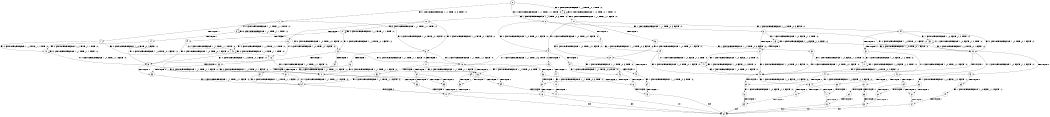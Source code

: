 digraph BCG {
size = "7, 10.5";
center = TRUE;
node [shape = circle];
0 [peripheries = 2];
0 -> 1 [label = "EX !1 !ATOMIC_EXCH_BRANCH (1, +1, TRUE, +0, 3, TRUE) !:0:"];
0 -> 2 [label = "EX !2 !ATOMIC_EXCH_BRANCH (1, +1, TRUE, +1, 1, FALSE) !:0:"];
0 -> 3 [label = "EX !0 !ATOMIC_EXCH_BRANCH (1, +0, TRUE, +0, 1, TRUE) !:0:"];
1 -> 4 [label = "TERMINATE !1"];
1 -> 5 [label = "EX !2 !ATOMIC_EXCH_BRANCH (1, +1, TRUE, +1, 1, TRUE) !:0:"];
1 -> 6 [label = "EX !0 !ATOMIC_EXCH_BRANCH (1, +0, TRUE, +0, 1, FALSE) !:0:"];
2 -> 7 [label = "TERMINATE !2"];
2 -> 8 [label = "EX !1 !ATOMIC_EXCH_BRANCH (1, +1, TRUE, +0, 3, FALSE) !:0:"];
2 -> 9 [label = "EX !0 !ATOMIC_EXCH_BRANCH (1, +0, TRUE, +0, 1, FALSE) !:0:"];
3 -> 10 [label = "EX !1 !ATOMIC_EXCH_BRANCH (1, +1, TRUE, +0, 3, TRUE) !:0:"];
3 -> 11 [label = "EX !2 !ATOMIC_EXCH_BRANCH (1, +1, TRUE, +1, 1, FALSE) !:0:"];
3 -> 3 [label = "EX !0 !ATOMIC_EXCH_BRANCH (1, +0, TRUE, +0, 1, TRUE) !:0:"];
4 -> 12 [label = "EX !2 !ATOMIC_EXCH_BRANCH (1, +1, TRUE, +1, 1, TRUE) !:0:"];
4 -> 13 [label = "EX !0 !ATOMIC_EXCH_BRANCH (1, +0, TRUE, +0, 1, FALSE) !:0:"];
5 -> 14 [label = "TERMINATE !1"];
5 -> 15 [label = "EX !0 !ATOMIC_EXCH_BRANCH (1, +0, TRUE, +0, 1, FALSE) !:0:"];
5 -> 5 [label = "EX !2 !ATOMIC_EXCH_BRANCH (1, +1, TRUE, +1, 1, TRUE) !:0:"];
6 -> 16 [label = "TERMINATE !1"];
6 -> 17 [label = "TERMINATE !0"];
6 -> 18 [label = "EX !2 !ATOMIC_EXCH_BRANCH (1, +1, TRUE, +1, 1, FALSE) !:0:"];
7 -> 19 [label = "EX !1 !ATOMIC_EXCH_BRANCH (1, +1, TRUE, +0, 3, FALSE) !:0:"];
7 -> 20 [label = "EX !0 !ATOMIC_EXCH_BRANCH (1, +0, TRUE, +0, 1, FALSE) !:0:"];
8 -> 21 [label = "TERMINATE !2"];
8 -> 22 [label = "EX !0 !ATOMIC_EXCH_BRANCH (1, +0, TRUE, +0, 1, FALSE) !:0:"];
8 -> 23 [label = "EX !1 !ATOMIC_EXCH_BRANCH (1, +0, FALSE, +1, 2, TRUE) !:0:"];
9 -> 24 [label = "TERMINATE !2"];
9 -> 25 [label = "TERMINATE !0"];
9 -> 18 [label = "EX !1 !ATOMIC_EXCH_BRANCH (1, +1, TRUE, +0, 3, TRUE) !:0:"];
10 -> 26 [label = "TERMINATE !1"];
10 -> 27 [label = "EX !2 !ATOMIC_EXCH_BRANCH (1, +1, TRUE, +1, 1, TRUE) !:0:"];
10 -> 6 [label = "EX !0 !ATOMIC_EXCH_BRANCH (1, +0, TRUE, +0, 1, FALSE) !:0:"];
11 -> 28 [label = "TERMINATE !2"];
11 -> 29 [label = "EX !1 !ATOMIC_EXCH_BRANCH (1, +1, TRUE, +0, 3, FALSE) !:0:"];
11 -> 9 [label = "EX !0 !ATOMIC_EXCH_BRANCH (1, +0, TRUE, +0, 1, FALSE) !:0:"];
12 -> 30 [label = "EX !0 !ATOMIC_EXCH_BRANCH (1, +0, TRUE, +0, 1, FALSE) !:0:"];
12 -> 12 [label = "EX !2 !ATOMIC_EXCH_BRANCH (1, +1, TRUE, +1, 1, TRUE) !:0:"];
13 -> 31 [label = "TERMINATE !0"];
13 -> 32 [label = "EX !2 !ATOMIC_EXCH_BRANCH (1, +1, TRUE, +1, 1, FALSE) !:0:"];
14 -> 30 [label = "EX !0 !ATOMIC_EXCH_BRANCH (1, +0, TRUE, +0, 1, FALSE) !:0:"];
14 -> 12 [label = "EX !2 !ATOMIC_EXCH_BRANCH (1, +1, TRUE, +1, 1, TRUE) !:0:"];
15 -> 33 [label = "TERMINATE !1"];
15 -> 34 [label = "TERMINATE !0"];
15 -> 18 [label = "EX !2 !ATOMIC_EXCH_BRANCH (1, +1, TRUE, +1, 1, FALSE) !:0:"];
16 -> 31 [label = "TERMINATE !0"];
16 -> 32 [label = "EX !2 !ATOMIC_EXCH_BRANCH (1, +1, TRUE, +1, 1, FALSE) !:0:"];
17 -> 35 [label = "TERMINATE !1"];
17 -> 36 [label = "EX !2 !ATOMIC_EXCH_BRANCH (1, +1, TRUE, +1, 1, FALSE) !:1:"];
18 -> 37 [label = "TERMINATE !1"];
18 -> 38 [label = "TERMINATE !2"];
18 -> 39 [label = "TERMINATE !0"];
19 -> 40 [label = "EX !0 !ATOMIC_EXCH_BRANCH (1, +0, TRUE, +0, 1, FALSE) !:0:"];
19 -> 41 [label = "EX !1 !ATOMIC_EXCH_BRANCH (1, +0, FALSE, +1, 2, TRUE) !:0:"];
20 -> 42 [label = "TERMINATE !0"];
20 -> 43 [label = "EX !1 !ATOMIC_EXCH_BRANCH (1, +1, TRUE, +0, 3, TRUE) !:0:"];
21 -> 40 [label = "EX !0 !ATOMIC_EXCH_BRANCH (1, +0, TRUE, +0, 1, FALSE) !:0:"];
21 -> 41 [label = "EX !1 !ATOMIC_EXCH_BRANCH (1, +0, FALSE, +1, 2, TRUE) !:0:"];
22 -> 44 [label = "TERMINATE !2"];
22 -> 45 [label = "TERMINATE !0"];
22 -> 46 [label = "EX !1 !ATOMIC_EXCH_BRANCH (1, +0, FALSE, +1, 2, FALSE) !:0:"];
23 -> 21 [label = "TERMINATE !2"];
23 -> 22 [label = "EX !0 !ATOMIC_EXCH_BRANCH (1, +0, TRUE, +0, 1, FALSE) !:0:"];
23 -> 23 [label = "EX !1 !ATOMIC_EXCH_BRANCH (1, +0, FALSE, +1, 2, TRUE) !:0:"];
24 -> 42 [label = "TERMINATE !0"];
24 -> 43 [label = "EX !1 !ATOMIC_EXCH_BRANCH (1, +1, TRUE, +0, 3, TRUE) !:0:"];
25 -> 47 [label = "TERMINATE !2"];
25 -> 36 [label = "EX !1 !ATOMIC_EXCH_BRANCH (1, +1, TRUE, +0, 3, TRUE) !:1:"];
26 -> 48 [label = "EX !2 !ATOMIC_EXCH_BRANCH (1, +1, TRUE, +1, 1, TRUE) !:0:"];
26 -> 13 [label = "EX !0 !ATOMIC_EXCH_BRANCH (1, +0, TRUE, +0, 1, FALSE) !:0:"];
27 -> 49 [label = "TERMINATE !1"];
27 -> 27 [label = "EX !2 !ATOMIC_EXCH_BRANCH (1, +1, TRUE, +1, 1, TRUE) !:0:"];
27 -> 15 [label = "EX !0 !ATOMIC_EXCH_BRANCH (1, +0, TRUE, +0, 1, FALSE) !:0:"];
28 -> 50 [label = "EX !1 !ATOMIC_EXCH_BRANCH (1, +1, TRUE, +0, 3, FALSE) !:0:"];
28 -> 20 [label = "EX !0 !ATOMIC_EXCH_BRANCH (1, +0, TRUE, +0, 1, FALSE) !:0:"];
29 -> 51 [label = "TERMINATE !2"];
29 -> 52 [label = "EX !1 !ATOMIC_EXCH_BRANCH (1, +0, FALSE, +1, 2, TRUE) !:0:"];
29 -> 22 [label = "EX !0 !ATOMIC_EXCH_BRANCH (1, +0, TRUE, +0, 1, FALSE) !:0:"];
30 -> 53 [label = "TERMINATE !0"];
30 -> 32 [label = "EX !2 !ATOMIC_EXCH_BRANCH (1, +1, TRUE, +1, 1, FALSE) !:0:"];
31 -> 54 [label = "EX !2 !ATOMIC_EXCH_BRANCH (1, +1, TRUE, +1, 1, FALSE) !:2:"];
32 -> 55 [label = "TERMINATE !2"];
32 -> 56 [label = "TERMINATE !0"];
33 -> 53 [label = "TERMINATE !0"];
33 -> 32 [label = "EX !2 !ATOMIC_EXCH_BRANCH (1, +1, TRUE, +1, 1, FALSE) !:0:"];
34 -> 57 [label = "TERMINATE !1"];
34 -> 36 [label = "EX !2 !ATOMIC_EXCH_BRANCH (1, +1, TRUE, +1, 1, FALSE) !:1:"];
35 -> 54 [label = "EX !2 !ATOMIC_EXCH_BRANCH (1, +1, TRUE, +1, 1, FALSE) !:2:"];
36 -> 58 [label = "TERMINATE !1"];
36 -> 59 [label = "TERMINATE !2"];
37 -> 55 [label = "TERMINATE !2"];
37 -> 56 [label = "TERMINATE !0"];
38 -> 60 [label = "TERMINATE !1"];
38 -> 61 [label = "TERMINATE !0"];
39 -> 58 [label = "TERMINATE !1"];
39 -> 59 [label = "TERMINATE !2"];
40 -> 62 [label = "TERMINATE !0"];
40 -> 63 [label = "EX !1 !ATOMIC_EXCH_BRANCH (1, +0, FALSE, +1, 2, FALSE) !:0:"];
41 -> 40 [label = "EX !0 !ATOMIC_EXCH_BRANCH (1, +0, TRUE, +0, 1, FALSE) !:0:"];
41 -> 41 [label = "EX !1 !ATOMIC_EXCH_BRANCH (1, +0, FALSE, +1, 2, TRUE) !:0:"];
42 -> 64 [label = "EX !1 !ATOMIC_EXCH_BRANCH (1, +1, TRUE, +0, 3, TRUE) !:2:"];
43 -> 60 [label = "TERMINATE !1"];
43 -> 61 [label = "TERMINATE !0"];
44 -> 62 [label = "TERMINATE !0"];
44 -> 63 [label = "EX !1 !ATOMIC_EXCH_BRANCH (1, +0, FALSE, +1, 2, FALSE) !:0:"];
45 -> 65 [label = "TERMINATE !2"];
45 -> 66 [label = "EX !1 !ATOMIC_EXCH_BRANCH (1, +0, FALSE, +1, 2, FALSE) !:1:"];
46 -> 67 [label = "TERMINATE !1"];
46 -> 68 [label = "TERMINATE !2"];
46 -> 69 [label = "TERMINATE !0"];
47 -> 70 [label = "EX !1 !ATOMIC_EXCH_BRANCH (1, +1, TRUE, +0, 3, TRUE) !:1:"];
48 -> 48 [label = "EX !2 !ATOMIC_EXCH_BRANCH (1, +1, TRUE, +1, 1, TRUE) !:0:"];
48 -> 30 [label = "EX !0 !ATOMIC_EXCH_BRANCH (1, +0, TRUE, +0, 1, FALSE) !:0:"];
49 -> 48 [label = "EX !2 !ATOMIC_EXCH_BRANCH (1, +1, TRUE, +1, 1, TRUE) !:0:"];
49 -> 30 [label = "EX !0 !ATOMIC_EXCH_BRANCH (1, +0, TRUE, +0, 1, FALSE) !:0:"];
50 -> 71 [label = "EX !1 !ATOMIC_EXCH_BRANCH (1, +0, FALSE, +1, 2, TRUE) !:0:"];
50 -> 40 [label = "EX !0 !ATOMIC_EXCH_BRANCH (1, +0, TRUE, +0, 1, FALSE) !:0:"];
51 -> 71 [label = "EX !1 !ATOMIC_EXCH_BRANCH (1, +0, FALSE, +1, 2, TRUE) !:0:"];
51 -> 40 [label = "EX !0 !ATOMIC_EXCH_BRANCH (1, +0, TRUE, +0, 1, FALSE) !:0:"];
52 -> 51 [label = "TERMINATE !2"];
52 -> 52 [label = "EX !1 !ATOMIC_EXCH_BRANCH (1, +0, FALSE, +1, 2, TRUE) !:0:"];
52 -> 22 [label = "EX !0 !ATOMIC_EXCH_BRANCH (1, +0, TRUE, +0, 1, FALSE) !:0:"];
53 -> 54 [label = "EX !2 !ATOMIC_EXCH_BRANCH (1, +1, TRUE, +1, 1, FALSE) !:2:"];
54 -> 72 [label = "TERMINATE !2"];
55 -> 73 [label = "TERMINATE !0"];
56 -> 72 [label = "TERMINATE !2"];
57 -> 54 [label = "EX !2 !ATOMIC_EXCH_BRANCH (1, +1, TRUE, +1, 1, FALSE) !:2:"];
58 -> 72 [label = "TERMINATE !2"];
59 -> 74 [label = "TERMINATE !1"];
60 -> 73 [label = "TERMINATE !0"];
61 -> 75 [label = "TERMINATE !1"];
62 -> 76 [label = "EX !1 !ATOMIC_EXCH_BRANCH (1, +0, FALSE, +1, 2, FALSE) !:2:"];
63 -> 77 [label = "TERMINATE !1"];
63 -> 78 [label = "TERMINATE !0"];
64 -> 75 [label = "TERMINATE !1"];
65 -> 79 [label = "EX !1 !ATOMIC_EXCH_BRANCH (1, +0, FALSE, +1, 2, FALSE) !:1:"];
66 -> 80 [label = "TERMINATE !1"];
66 -> 81 [label = "TERMINATE !2"];
67 -> 82 [label = "TERMINATE !2"];
67 -> 83 [label = "TERMINATE !0"];
68 -> 77 [label = "TERMINATE !1"];
68 -> 78 [label = "TERMINATE !0"];
69 -> 80 [label = "TERMINATE !1"];
69 -> 81 [label = "TERMINATE !2"];
70 -> 74 [label = "TERMINATE !1"];
71 -> 71 [label = "EX !1 !ATOMIC_EXCH_BRANCH (1, +0, FALSE, +1, 2, TRUE) !:0:"];
71 -> 40 [label = "EX !0 !ATOMIC_EXCH_BRANCH (1, +0, TRUE, +0, 1, FALSE) !:0:"];
72 -> 84 [label = "exit"];
73 -> 84 [label = "exit"];
74 -> 84 [label = "exit"];
75 -> 84 [label = "exit"];
76 -> 85 [label = "TERMINATE !1"];
77 -> 86 [label = "TERMINATE !0"];
78 -> 85 [label = "TERMINATE !1"];
79 -> 87 [label = "TERMINATE !1"];
80 -> 88 [label = "TERMINATE !2"];
81 -> 87 [label = "TERMINATE !1"];
82 -> 86 [label = "TERMINATE !0"];
83 -> 88 [label = "TERMINATE !2"];
85 -> 84 [label = "exit"];
86 -> 84 [label = "exit"];
87 -> 84 [label = "exit"];
88 -> 84 [label = "exit"];
}

